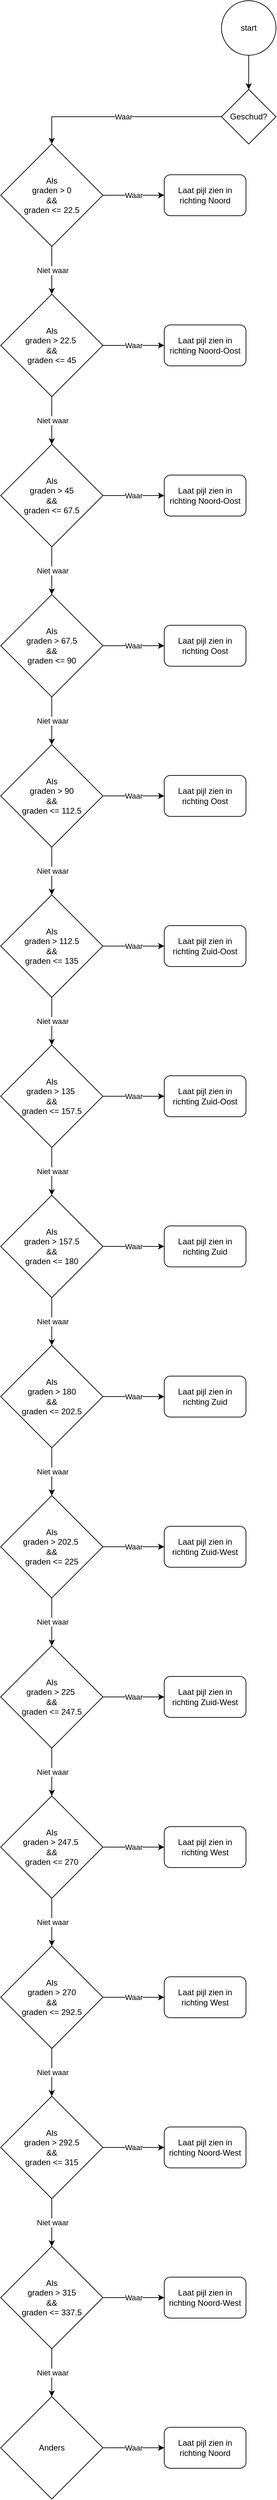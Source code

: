 <mxfile version="13.7.3" type="device"><diagram id="Dped-7w5tGNUse-BksXg" name="Pagina-1"><mxGraphModel dx="1422" dy="822" grid="1" gridSize="10" guides="1" tooltips="1" connect="1" arrows="1" fold="1" page="1" pageScale="1" pageWidth="827" pageHeight="1169" math="0" shadow="0"><root><mxCell id="0"/><mxCell id="1" parent="0"/><mxCell id="y1Lky6InPboTC4O5uJU7-3" style="edgeStyle=orthogonalEdgeStyle;rounded=0;orthogonalLoop=1;jettySize=auto;html=1;entryX=0.5;entryY=0;entryDx=0;entryDy=0;" edge="1" parent="1" source="y1Lky6InPboTC4O5uJU7-1" target="y1Lky6InPboTC4O5uJU7-2"><mxGeometry relative="1" as="geometry"/></mxCell><mxCell id="y1Lky6InPboTC4O5uJU7-1" value="start" style="ellipse;whiteSpace=wrap;html=1;aspect=fixed;" vertex="1" parent="1"><mxGeometry x="374" y="30" width="80" height="80" as="geometry"/></mxCell><mxCell id="y1Lky6InPboTC4O5uJU7-7" value="Waar" style="edgeStyle=orthogonalEdgeStyle;rounded=0;orthogonalLoop=1;jettySize=auto;html=1;entryX=0.5;entryY=0;entryDx=0;entryDy=0;" edge="1" parent="1" source="y1Lky6InPboTC4O5uJU7-2" target="y1Lky6InPboTC4O5uJU7-5"><mxGeometry relative="1" as="geometry"><mxPoint x="190" y="315" as="targetPoint"/><Array as="points"><mxPoint x="125" y="200"/></Array></mxGeometry></mxCell><mxCell id="y1Lky6InPboTC4O5uJU7-2" value="Geschud?" style="rhombus;whiteSpace=wrap;html=1;" vertex="1" parent="1"><mxGeometry x="374" y="160" width="80" height="80" as="geometry"/></mxCell><mxCell id="y1Lky6InPboTC4O5uJU7-10" value="Waar" style="edgeStyle=orthogonalEdgeStyle;rounded=0;orthogonalLoop=1;jettySize=auto;html=1;entryX=0;entryY=0.5;entryDx=0;entryDy=0;" edge="1" parent="1" source="y1Lky6InPboTC4O5uJU7-5" target="y1Lky6InPboTC4O5uJU7-9"><mxGeometry relative="1" as="geometry"/></mxCell><mxCell id="y1Lky6InPboTC4O5uJU7-13" value="Niet waar" style="edgeStyle=orthogonalEdgeStyle;rounded=0;orthogonalLoop=1;jettySize=auto;html=1;entryX=0.5;entryY=0;entryDx=0;entryDy=0;" edge="1" parent="1" source="y1Lky6InPboTC4O5uJU7-5"><mxGeometry relative="1" as="geometry"><mxPoint x="125" y="460" as="targetPoint"/></mxGeometry></mxCell><mxCell id="y1Lky6InPboTC4O5uJU7-5" value="Als &lt;br&gt;graden &amp;gt; 0 &lt;br&gt;&amp;amp;&amp;amp; &lt;br&gt;graden &amp;lt;= 22.5" style="rhombus;whiteSpace=wrap;html=1;aspect=fixed;" vertex="1" parent="1"><mxGeometry x="50" y="240" width="150" height="150" as="geometry"/></mxCell><mxCell id="y1Lky6InPboTC4O5uJU7-9" value="Laat pijl zien in richting Noord" style="rounded=1;whiteSpace=wrap;html=1;" vertex="1" parent="1"><mxGeometry x="290" y="285" width="120" height="60" as="geometry"/></mxCell><mxCell id="y1Lky6InPboTC4O5uJU7-23" value="Waar" style="edgeStyle=orthogonalEdgeStyle;rounded=0;orthogonalLoop=1;jettySize=auto;html=1;entryX=0;entryY=0.5;entryDx=0;entryDy=0;" edge="1" parent="1" source="y1Lky6InPboTC4O5uJU7-25" target="y1Lky6InPboTC4O5uJU7-26"><mxGeometry relative="1" as="geometry"/></mxCell><mxCell id="y1Lky6InPboTC4O5uJU7-24" value="Niet waar" style="edgeStyle=orthogonalEdgeStyle;rounded=0;orthogonalLoop=1;jettySize=auto;html=1;entryX=0.5;entryY=0;entryDx=0;entryDy=0;" edge="1" parent="1" source="y1Lky6InPboTC4O5uJU7-25"><mxGeometry relative="1" as="geometry"><mxPoint x="125" y="680" as="targetPoint"/></mxGeometry></mxCell><mxCell id="y1Lky6InPboTC4O5uJU7-25" value="Als &lt;br&gt;graden &amp;gt; 22.5&amp;nbsp;&lt;br&gt;&amp;amp;&amp;amp; &lt;br&gt;graden &amp;lt;= 45" style="rhombus;whiteSpace=wrap;html=1;aspect=fixed;" vertex="1" parent="1"><mxGeometry x="50" y="460" width="150" height="150" as="geometry"/></mxCell><mxCell id="y1Lky6InPboTC4O5uJU7-26" value="Laat pijl zien in richting Noord-Oost" style="rounded=1;whiteSpace=wrap;html=1;" vertex="1" parent="1"><mxGeometry x="290" y="505" width="120" height="60" as="geometry"/></mxCell><mxCell id="y1Lky6InPboTC4O5uJU7-27" value="Waar" style="edgeStyle=orthogonalEdgeStyle;rounded=0;orthogonalLoop=1;jettySize=auto;html=1;entryX=0;entryY=0.5;entryDx=0;entryDy=0;" edge="1" parent="1" source="y1Lky6InPboTC4O5uJU7-29" target="y1Lky6InPboTC4O5uJU7-30"><mxGeometry relative="1" as="geometry"/></mxCell><mxCell id="y1Lky6InPboTC4O5uJU7-28" value="Niet waar" style="edgeStyle=orthogonalEdgeStyle;rounded=0;orthogonalLoop=1;jettySize=auto;html=1;entryX=0.5;entryY=0;entryDx=0;entryDy=0;" edge="1" parent="1" source="y1Lky6InPboTC4O5uJU7-29"><mxGeometry relative="1" as="geometry"><mxPoint x="125" y="900" as="targetPoint"/></mxGeometry></mxCell><mxCell id="y1Lky6InPboTC4O5uJU7-29" value="Als &lt;br&gt;graden &amp;gt; 45&lt;br&gt;&amp;amp;&amp;amp; &lt;br&gt;graden &amp;lt;= 67.5" style="rhombus;whiteSpace=wrap;html=1;aspect=fixed;" vertex="1" parent="1"><mxGeometry x="50" y="680" width="150" height="150" as="geometry"/></mxCell><mxCell id="y1Lky6InPboTC4O5uJU7-30" value="Laat pijl zien in richting Noord-Oost" style="rounded=1;whiteSpace=wrap;html=1;" vertex="1" parent="1"><mxGeometry x="290" y="725" width="120" height="60" as="geometry"/></mxCell><mxCell id="y1Lky6InPboTC4O5uJU7-31" value="Waar" style="edgeStyle=orthogonalEdgeStyle;rounded=0;orthogonalLoop=1;jettySize=auto;html=1;entryX=0;entryY=0.5;entryDx=0;entryDy=0;" edge="1" parent="1" source="y1Lky6InPboTC4O5uJU7-33" target="y1Lky6InPboTC4O5uJU7-34"><mxGeometry relative="1" as="geometry"/></mxCell><mxCell id="y1Lky6InPboTC4O5uJU7-32" value="Niet waar" style="edgeStyle=orthogonalEdgeStyle;rounded=0;orthogonalLoop=1;jettySize=auto;html=1;entryX=0.5;entryY=0;entryDx=0;entryDy=0;" edge="1" parent="1" source="y1Lky6InPboTC4O5uJU7-33"><mxGeometry relative="1" as="geometry"><mxPoint x="125" y="1120" as="targetPoint"/></mxGeometry></mxCell><mxCell id="y1Lky6InPboTC4O5uJU7-33" value="Als &lt;br&gt;graden &amp;gt; 67.5&lt;br&gt;&amp;amp;&amp;amp; &lt;br&gt;graden &amp;lt;= 90" style="rhombus;whiteSpace=wrap;html=1;aspect=fixed;" vertex="1" parent="1"><mxGeometry x="50" y="900" width="150" height="150" as="geometry"/></mxCell><mxCell id="y1Lky6InPboTC4O5uJU7-34" value="Laat pijl zien in richting Oost" style="rounded=1;whiteSpace=wrap;html=1;" vertex="1" parent="1"><mxGeometry x="290" y="945" width="120" height="60" as="geometry"/></mxCell><mxCell id="y1Lky6InPboTC4O5uJU7-35" value="Waar" style="edgeStyle=orthogonalEdgeStyle;rounded=0;orthogonalLoop=1;jettySize=auto;html=1;entryX=0;entryY=0.5;entryDx=0;entryDy=0;" edge="1" parent="1" source="y1Lky6InPboTC4O5uJU7-37" target="y1Lky6InPboTC4O5uJU7-38"><mxGeometry relative="1" as="geometry"/></mxCell><mxCell id="y1Lky6InPboTC4O5uJU7-36" value="Niet waar" style="edgeStyle=orthogonalEdgeStyle;rounded=0;orthogonalLoop=1;jettySize=auto;html=1;entryX=0.5;entryY=0;entryDx=0;entryDy=0;" edge="1" parent="1" source="y1Lky6InPboTC4O5uJU7-37"><mxGeometry relative="1" as="geometry"><mxPoint x="125" y="1340" as="targetPoint"/></mxGeometry></mxCell><mxCell id="y1Lky6InPboTC4O5uJU7-37" value="Als &lt;br&gt;graden &amp;gt; 90&lt;br&gt;&amp;amp;&amp;amp; &lt;br&gt;graden &amp;lt;= 112.5" style="rhombus;whiteSpace=wrap;html=1;aspect=fixed;" vertex="1" parent="1"><mxGeometry x="50" y="1120" width="150" height="150" as="geometry"/></mxCell><mxCell id="y1Lky6InPboTC4O5uJU7-38" value="Laat pijl zien in richting Oost" style="rounded=1;whiteSpace=wrap;html=1;" vertex="1" parent="1"><mxGeometry x="290" y="1165" width="120" height="60" as="geometry"/></mxCell><mxCell id="y1Lky6InPboTC4O5uJU7-39" value="Waar" style="edgeStyle=orthogonalEdgeStyle;rounded=0;orthogonalLoop=1;jettySize=auto;html=1;entryX=0;entryY=0.5;entryDx=0;entryDy=0;" edge="1" parent="1" source="y1Lky6InPboTC4O5uJU7-41" target="y1Lky6InPboTC4O5uJU7-42"><mxGeometry relative="1" as="geometry"/></mxCell><mxCell id="y1Lky6InPboTC4O5uJU7-40" value="Niet waar" style="edgeStyle=orthogonalEdgeStyle;rounded=0;orthogonalLoop=1;jettySize=auto;html=1;entryX=0.5;entryY=0;entryDx=0;entryDy=0;" edge="1" parent="1" source="y1Lky6InPboTC4O5uJU7-41"><mxGeometry relative="1" as="geometry"><mxPoint x="125" y="1560" as="targetPoint"/></mxGeometry></mxCell><mxCell id="y1Lky6InPboTC4O5uJU7-41" value="Als &lt;br&gt;graden &amp;gt; 112.5&lt;br&gt;&amp;amp;&amp;amp; &lt;br&gt;graden &amp;lt;= 135" style="rhombus;whiteSpace=wrap;html=1;aspect=fixed;" vertex="1" parent="1"><mxGeometry x="50" y="1340" width="150" height="150" as="geometry"/></mxCell><mxCell id="y1Lky6InPboTC4O5uJU7-42" value="Laat pijl zien in richting Zuid-Oost" style="rounded=1;whiteSpace=wrap;html=1;" vertex="1" parent="1"><mxGeometry x="290" y="1385" width="120" height="60" as="geometry"/></mxCell><mxCell id="y1Lky6InPboTC4O5uJU7-43" value="Waar" style="edgeStyle=orthogonalEdgeStyle;rounded=0;orthogonalLoop=1;jettySize=auto;html=1;entryX=0;entryY=0.5;entryDx=0;entryDy=0;" edge="1" parent="1" source="y1Lky6InPboTC4O5uJU7-45" target="y1Lky6InPboTC4O5uJU7-46"><mxGeometry relative="1" as="geometry"/></mxCell><mxCell id="y1Lky6InPboTC4O5uJU7-44" value="Niet waar" style="edgeStyle=orthogonalEdgeStyle;rounded=0;orthogonalLoop=1;jettySize=auto;html=1;entryX=0.5;entryY=0;entryDx=0;entryDy=0;" edge="1" parent="1" source="y1Lky6InPboTC4O5uJU7-45"><mxGeometry relative="1" as="geometry"><mxPoint x="125" y="1780" as="targetPoint"/></mxGeometry></mxCell><mxCell id="y1Lky6InPboTC4O5uJU7-45" value="Als &lt;br&gt;graden &amp;gt; 135&amp;nbsp;&lt;br&gt;&amp;amp;&amp;amp; &lt;br&gt;graden &amp;lt;= 157.5" style="rhombus;whiteSpace=wrap;html=1;aspect=fixed;" vertex="1" parent="1"><mxGeometry x="50" y="1560" width="150" height="150" as="geometry"/></mxCell><mxCell id="y1Lky6InPboTC4O5uJU7-46" value="Laat pijl zien in richting Zuid-Oost" style="rounded=1;whiteSpace=wrap;html=1;" vertex="1" parent="1"><mxGeometry x="290" y="1605" width="120" height="60" as="geometry"/></mxCell><mxCell id="y1Lky6InPboTC4O5uJU7-47" value="Waar" style="edgeStyle=orthogonalEdgeStyle;rounded=0;orthogonalLoop=1;jettySize=auto;html=1;entryX=0;entryY=0.5;entryDx=0;entryDy=0;" edge="1" parent="1" source="y1Lky6InPboTC4O5uJU7-49" target="y1Lky6InPboTC4O5uJU7-50"><mxGeometry relative="1" as="geometry"/></mxCell><mxCell id="y1Lky6InPboTC4O5uJU7-48" value="Niet waar" style="edgeStyle=orthogonalEdgeStyle;rounded=0;orthogonalLoop=1;jettySize=auto;html=1;entryX=0.5;entryY=0;entryDx=0;entryDy=0;" edge="1" parent="1" source="y1Lky6InPboTC4O5uJU7-49"><mxGeometry relative="1" as="geometry"><mxPoint x="125" y="2000" as="targetPoint"/></mxGeometry></mxCell><mxCell id="y1Lky6InPboTC4O5uJU7-49" value="Als &lt;br&gt;graden &amp;gt; 157.5&lt;br&gt;&amp;amp;&amp;amp; &lt;br&gt;graden &amp;lt;= 180" style="rhombus;whiteSpace=wrap;html=1;aspect=fixed;" vertex="1" parent="1"><mxGeometry x="50" y="1780" width="150" height="150" as="geometry"/></mxCell><mxCell id="y1Lky6InPboTC4O5uJU7-50" value="Laat pijl zien in richting Zuid" style="rounded=1;whiteSpace=wrap;html=1;" vertex="1" parent="1"><mxGeometry x="290" y="1825" width="120" height="60" as="geometry"/></mxCell><mxCell id="y1Lky6InPboTC4O5uJU7-51" value="Waar" style="edgeStyle=orthogonalEdgeStyle;rounded=0;orthogonalLoop=1;jettySize=auto;html=1;entryX=0;entryY=0.5;entryDx=0;entryDy=0;" edge="1" parent="1" source="y1Lky6InPboTC4O5uJU7-53" target="y1Lky6InPboTC4O5uJU7-54"><mxGeometry relative="1" as="geometry"/></mxCell><mxCell id="y1Lky6InPboTC4O5uJU7-52" value="Niet waar" style="edgeStyle=orthogonalEdgeStyle;rounded=0;orthogonalLoop=1;jettySize=auto;html=1;entryX=0.5;entryY=0;entryDx=0;entryDy=0;" edge="1" parent="1" source="y1Lky6InPboTC4O5uJU7-53"><mxGeometry relative="1" as="geometry"><mxPoint x="125" y="2220" as="targetPoint"/></mxGeometry></mxCell><mxCell id="y1Lky6InPboTC4O5uJU7-53" value="Als &lt;br&gt;graden &amp;gt; 180&lt;br&gt;&amp;amp;&amp;amp; &lt;br&gt;graden &amp;lt;= 202.5" style="rhombus;whiteSpace=wrap;html=1;aspect=fixed;" vertex="1" parent="1"><mxGeometry x="50" y="2000" width="150" height="150" as="geometry"/></mxCell><mxCell id="y1Lky6InPboTC4O5uJU7-54" value="Laat pijl zien in richting Zuid" style="rounded=1;whiteSpace=wrap;html=1;" vertex="1" parent="1"><mxGeometry x="290" y="2045" width="120" height="60" as="geometry"/></mxCell><mxCell id="y1Lky6InPboTC4O5uJU7-55" value="Waar" style="edgeStyle=orthogonalEdgeStyle;rounded=0;orthogonalLoop=1;jettySize=auto;html=1;entryX=0;entryY=0.5;entryDx=0;entryDy=0;" edge="1" parent="1" source="y1Lky6InPboTC4O5uJU7-57" target="y1Lky6InPboTC4O5uJU7-58"><mxGeometry relative="1" as="geometry"/></mxCell><mxCell id="y1Lky6InPboTC4O5uJU7-56" value="Niet waar" style="edgeStyle=orthogonalEdgeStyle;rounded=0;orthogonalLoop=1;jettySize=auto;html=1;entryX=0.5;entryY=0;entryDx=0;entryDy=0;" edge="1" parent="1" source="y1Lky6InPboTC4O5uJU7-57"><mxGeometry relative="1" as="geometry"><mxPoint x="125" y="2440" as="targetPoint"/></mxGeometry></mxCell><mxCell id="y1Lky6InPboTC4O5uJU7-57" value="Als &lt;br&gt;graden &amp;gt; 202.5&amp;nbsp;&lt;br&gt;&amp;amp;&amp;amp; &lt;br&gt;graden &amp;lt;= 225" style="rhombus;whiteSpace=wrap;html=1;aspect=fixed;" vertex="1" parent="1"><mxGeometry x="50" y="2220" width="150" height="150" as="geometry"/></mxCell><mxCell id="y1Lky6InPboTC4O5uJU7-58" value="Laat pijl zien in richting Zuid-West" style="rounded=1;whiteSpace=wrap;html=1;" vertex="1" parent="1"><mxGeometry x="290" y="2265" width="120" height="60" as="geometry"/></mxCell><mxCell id="y1Lky6InPboTC4O5uJU7-59" value="Waar" style="edgeStyle=orthogonalEdgeStyle;rounded=0;orthogonalLoop=1;jettySize=auto;html=1;entryX=0;entryY=0.5;entryDx=0;entryDy=0;" edge="1" parent="1" source="y1Lky6InPboTC4O5uJU7-61" target="y1Lky6InPboTC4O5uJU7-62"><mxGeometry relative="1" as="geometry"/></mxCell><mxCell id="y1Lky6InPboTC4O5uJU7-60" value="Niet waar" style="edgeStyle=orthogonalEdgeStyle;rounded=0;orthogonalLoop=1;jettySize=auto;html=1;entryX=0.5;entryY=0;entryDx=0;entryDy=0;" edge="1" parent="1" source="y1Lky6InPboTC4O5uJU7-61"><mxGeometry relative="1" as="geometry"><mxPoint x="125" y="2660" as="targetPoint"/></mxGeometry></mxCell><mxCell id="y1Lky6InPboTC4O5uJU7-61" value="Als &lt;br&gt;graden &amp;gt; 225&amp;nbsp;&lt;br&gt;&amp;amp;&amp;amp; &lt;br&gt;graden &amp;lt;= 247.5" style="rhombus;whiteSpace=wrap;html=1;aspect=fixed;" vertex="1" parent="1"><mxGeometry x="50" y="2440" width="150" height="150" as="geometry"/></mxCell><mxCell id="y1Lky6InPboTC4O5uJU7-62" value="Laat pijl zien in richting Zuid-West" style="rounded=1;whiteSpace=wrap;html=1;" vertex="1" parent="1"><mxGeometry x="290" y="2485" width="120" height="60" as="geometry"/></mxCell><mxCell id="y1Lky6InPboTC4O5uJU7-63" value="Waar" style="edgeStyle=orthogonalEdgeStyle;rounded=0;orthogonalLoop=1;jettySize=auto;html=1;entryX=0;entryY=0.5;entryDx=0;entryDy=0;" edge="1" parent="1" source="y1Lky6InPboTC4O5uJU7-65" target="y1Lky6InPboTC4O5uJU7-66"><mxGeometry relative="1" as="geometry"/></mxCell><mxCell id="y1Lky6InPboTC4O5uJU7-64" value="Niet waar" style="edgeStyle=orthogonalEdgeStyle;rounded=0;orthogonalLoop=1;jettySize=auto;html=1;entryX=0.5;entryY=0;entryDx=0;entryDy=0;" edge="1" parent="1" source="y1Lky6InPboTC4O5uJU7-65"><mxGeometry relative="1" as="geometry"><mxPoint x="125" y="2880" as="targetPoint"/></mxGeometry></mxCell><mxCell id="y1Lky6InPboTC4O5uJU7-65" value="Als &lt;br&gt;graden &amp;gt; 247.5&amp;nbsp;&lt;br&gt;&amp;amp;&amp;amp; &lt;br&gt;graden &amp;lt;= 270" style="rhombus;whiteSpace=wrap;html=1;aspect=fixed;" vertex="1" parent="1"><mxGeometry x="50" y="2660" width="150" height="150" as="geometry"/></mxCell><mxCell id="y1Lky6InPboTC4O5uJU7-66" value="Laat pijl zien in richting West" style="rounded=1;whiteSpace=wrap;html=1;" vertex="1" parent="1"><mxGeometry x="290" y="2705" width="120" height="60" as="geometry"/></mxCell><mxCell id="y1Lky6InPboTC4O5uJU7-67" value="Waar" style="edgeStyle=orthogonalEdgeStyle;rounded=0;orthogonalLoop=1;jettySize=auto;html=1;entryX=0;entryY=0.5;entryDx=0;entryDy=0;" edge="1" parent="1" source="y1Lky6InPboTC4O5uJU7-69" target="y1Lky6InPboTC4O5uJU7-70"><mxGeometry relative="1" as="geometry"/></mxCell><mxCell id="y1Lky6InPboTC4O5uJU7-68" value="Niet waar" style="edgeStyle=orthogonalEdgeStyle;rounded=0;orthogonalLoop=1;jettySize=auto;html=1;entryX=0.5;entryY=0;entryDx=0;entryDy=0;" edge="1" parent="1" source="y1Lky6InPboTC4O5uJU7-69"><mxGeometry relative="1" as="geometry"><mxPoint x="125" y="3100" as="targetPoint"/></mxGeometry></mxCell><mxCell id="y1Lky6InPboTC4O5uJU7-69" value="Als &lt;br&gt;graden &amp;gt; 270&lt;br&gt;&amp;amp;&amp;amp; &lt;br&gt;graden &amp;lt;= 292.5" style="rhombus;whiteSpace=wrap;html=1;aspect=fixed;" vertex="1" parent="1"><mxGeometry x="50" y="2880" width="150" height="150" as="geometry"/></mxCell><mxCell id="y1Lky6InPboTC4O5uJU7-70" value="Laat pijl zien in richting West" style="rounded=1;whiteSpace=wrap;html=1;" vertex="1" parent="1"><mxGeometry x="290" y="2925" width="120" height="60" as="geometry"/></mxCell><mxCell id="y1Lky6InPboTC4O5uJU7-71" value="Waar" style="edgeStyle=orthogonalEdgeStyle;rounded=0;orthogonalLoop=1;jettySize=auto;html=1;entryX=0;entryY=0.5;entryDx=0;entryDy=0;" edge="1" parent="1" source="y1Lky6InPboTC4O5uJU7-73" target="y1Lky6InPboTC4O5uJU7-74"><mxGeometry relative="1" as="geometry"/></mxCell><mxCell id="y1Lky6InPboTC4O5uJU7-72" value="Niet waar" style="edgeStyle=orthogonalEdgeStyle;rounded=0;orthogonalLoop=1;jettySize=auto;html=1;entryX=0.5;entryY=0;entryDx=0;entryDy=0;" edge="1" parent="1" source="y1Lky6InPboTC4O5uJU7-73"><mxGeometry relative="1" as="geometry"><mxPoint x="125" y="3320" as="targetPoint"/></mxGeometry></mxCell><mxCell id="y1Lky6InPboTC4O5uJU7-73" value="Als &lt;br&gt;graden &amp;gt; 292.5&lt;br&gt;&amp;amp;&amp;amp; &lt;br&gt;graden &amp;lt;= 315" style="rhombus;whiteSpace=wrap;html=1;aspect=fixed;" vertex="1" parent="1"><mxGeometry x="50" y="3100" width="150" height="150" as="geometry"/></mxCell><mxCell id="y1Lky6InPboTC4O5uJU7-74" value="Laat pijl zien in richting Noord-West" style="rounded=1;whiteSpace=wrap;html=1;" vertex="1" parent="1"><mxGeometry x="290" y="3145" width="120" height="60" as="geometry"/></mxCell><mxCell id="y1Lky6InPboTC4O5uJU7-83" value="Waar" style="edgeStyle=orthogonalEdgeStyle;rounded=0;orthogonalLoop=1;jettySize=auto;html=1;entryX=0;entryY=0.5;entryDx=0;entryDy=0;" edge="1" parent="1" source="y1Lky6InPboTC4O5uJU7-85" target="y1Lky6InPboTC4O5uJU7-86"><mxGeometry relative="1" as="geometry"/></mxCell><mxCell id="y1Lky6InPboTC4O5uJU7-84" value="Niet waar" style="edgeStyle=orthogonalEdgeStyle;rounded=0;orthogonalLoop=1;jettySize=auto;html=1;entryX=0.5;entryY=0;entryDx=0;entryDy=0;" edge="1" parent="1" source="y1Lky6InPboTC4O5uJU7-85"><mxGeometry relative="1" as="geometry"><mxPoint x="125" y="3540" as="targetPoint"/></mxGeometry></mxCell><mxCell id="y1Lky6InPboTC4O5uJU7-85" value="Als &lt;br&gt;graden &amp;gt; 315&lt;br&gt;&amp;amp;&amp;amp; &lt;br&gt;graden &amp;lt;= 337.5" style="rhombus;whiteSpace=wrap;html=1;aspect=fixed;" vertex="1" parent="1"><mxGeometry x="50" y="3320" width="150" height="150" as="geometry"/></mxCell><mxCell id="y1Lky6InPboTC4O5uJU7-86" value="Laat pijl zien in richting Noord-West" style="rounded=1;whiteSpace=wrap;html=1;" vertex="1" parent="1"><mxGeometry x="290" y="3365" width="120" height="60" as="geometry"/></mxCell><mxCell id="y1Lky6InPboTC4O5uJU7-87" value="Waar" style="edgeStyle=orthogonalEdgeStyle;rounded=0;orthogonalLoop=1;jettySize=auto;html=1;entryX=0;entryY=0.5;entryDx=0;entryDy=0;" edge="1" parent="1" source="y1Lky6InPboTC4O5uJU7-89" target="y1Lky6InPboTC4O5uJU7-90"><mxGeometry relative="1" as="geometry"/></mxCell><mxCell id="y1Lky6InPboTC4O5uJU7-89" value="Anders" style="rhombus;whiteSpace=wrap;html=1;aspect=fixed;" vertex="1" parent="1"><mxGeometry x="50" y="3540" width="150" height="150" as="geometry"/></mxCell><mxCell id="y1Lky6InPboTC4O5uJU7-90" value="Laat pijl zien in richting Noord" style="rounded=1;whiteSpace=wrap;html=1;" vertex="1" parent="1"><mxGeometry x="290" y="3585" width="120" height="60" as="geometry"/></mxCell></root></mxGraphModel></diagram></mxfile>